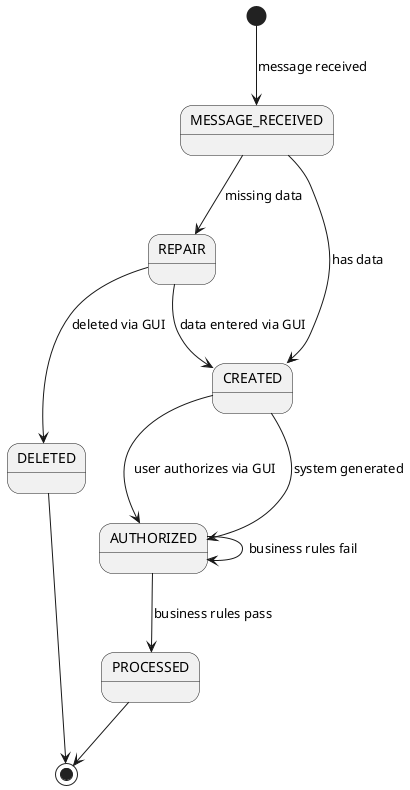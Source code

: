 @startuml
[*] --> MESSAGE_RECEIVED : message received

MESSAGE_RECEIVED --> REPAIR : missing data
MESSAGE_RECEIVED --> CREATED : has data

REPAIR --> CREATED : data entered via GUI
REPAIR --> DELETED : deleted via GUI

CREATED --> AUTHORIZED : system generated
CREATED --> AUTHORIZED : user authorizes via GUI

AUTHORIZED --> AUTHORIZED : business rules fail
AUTHORIZED --> PROCESSED : business rules pass

DELETED --> [*]
PROCESSED --> [*]

@enduml
